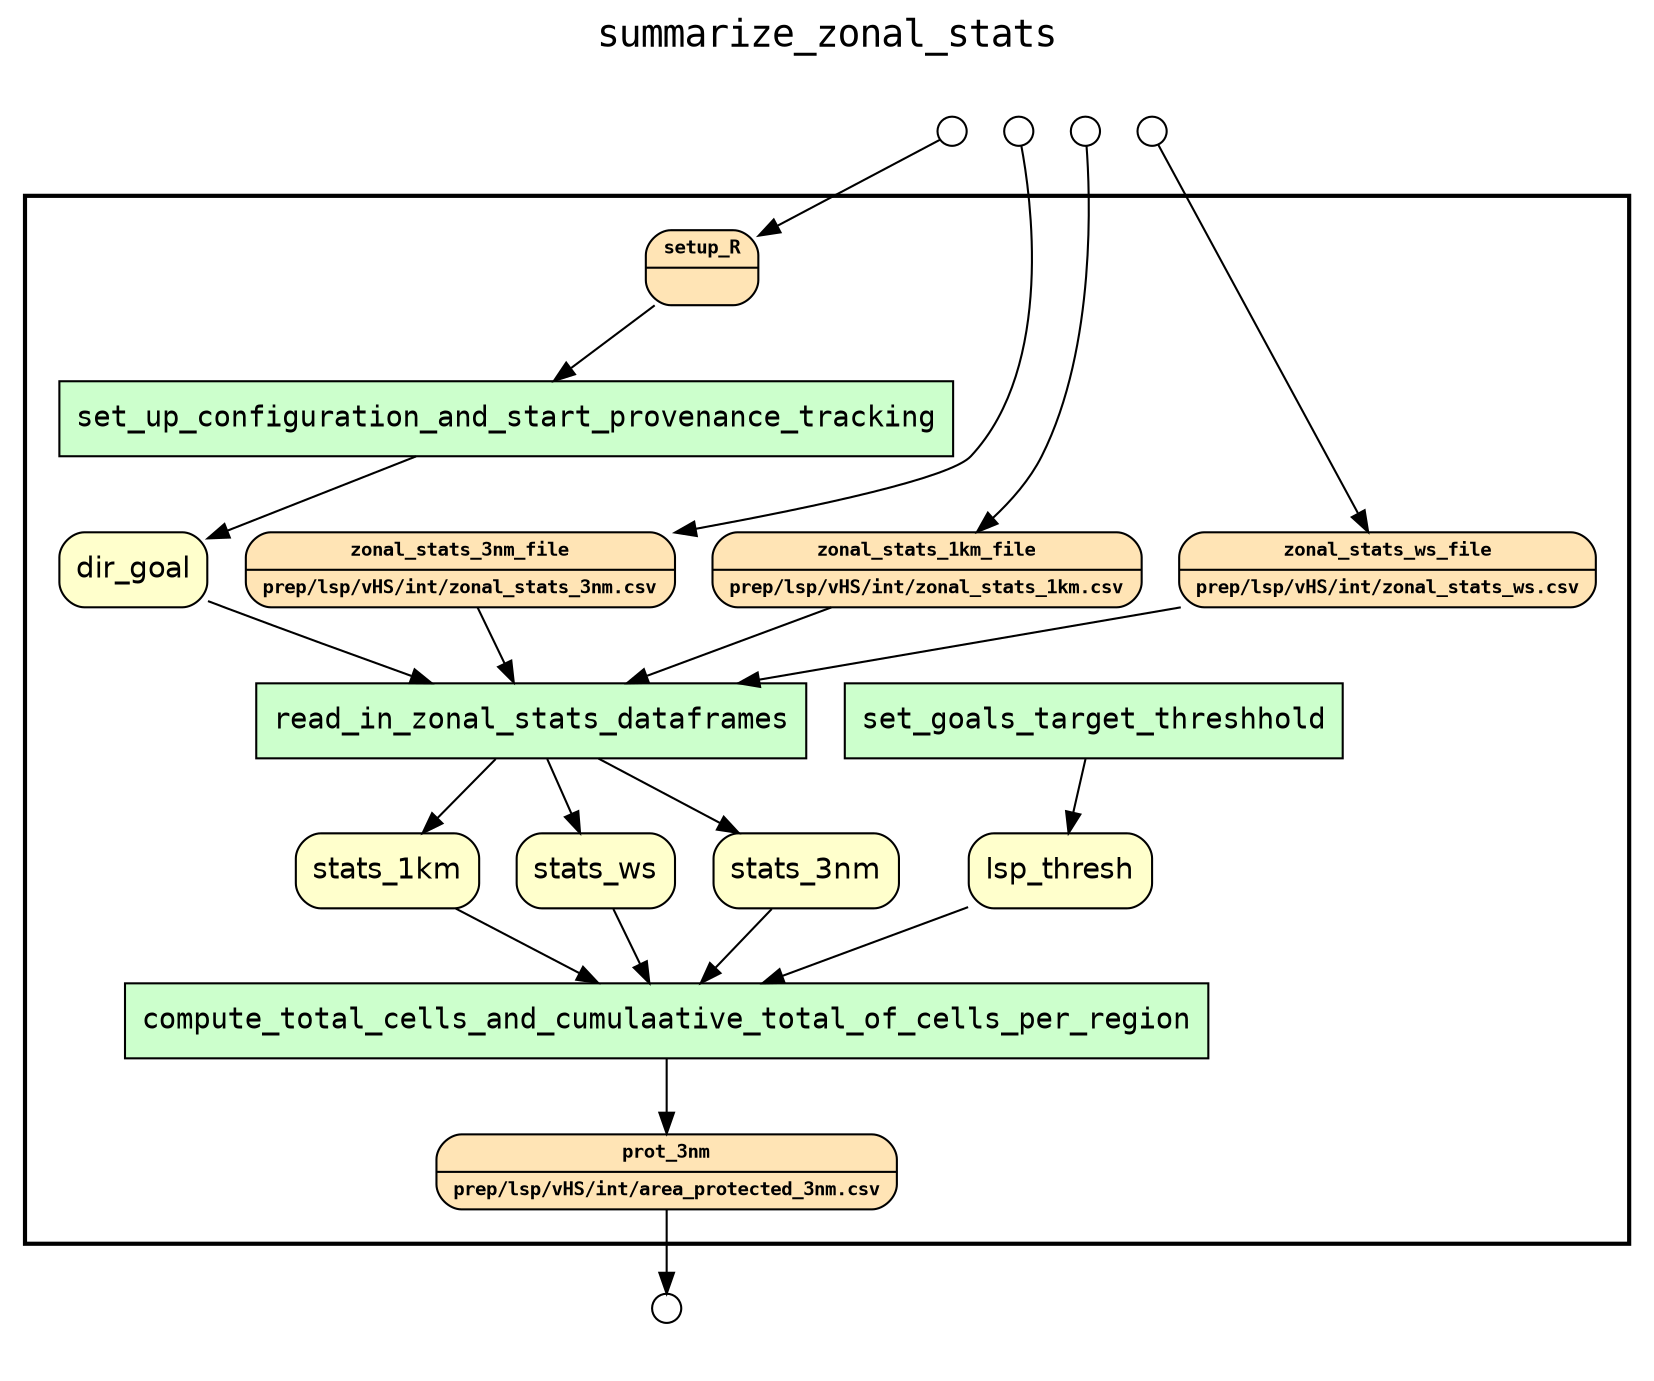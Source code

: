 
digraph yw_data_view {
rankdir=TB
fontname=Courier; fontsize=18; labelloc=t
label="summarize_zonal_stats"
subgraph cluster_workflow { label=""; color=black; penwidth=2
subgraph cluster_workflow_inner { label=""; color=white
node[shape=box style="filled" fillcolor="#CCFFCC" peripheries=1 fontname=Courier]
set_goals_target_threshhold
read_in_zonal_stats_dataframes
set_up_configuration_and_start_provenance_tracking
compute_total_cells_and_cumulaative_total_of_cells_per_region
node[shape=box style="filled" fillcolor="#CCFFCC" peripheries=1 fontname=Courier]
node[shape=box style="rounded,filled" fillcolor="#FFFFCC" peripheries=1 fontname=Helvetica]
dir_goal
stats_3nm
stats_1km
stats_ws
lsp_thresh
node[shape=box style="rounded,filled" fillcolor="#FFE4B5" peripheries=1 fontname="Courier-Bold" fontsize=9]
setup_R[shape=record rankdir=LR label="{<f0> setup_R |<f1>}"]
zonal_stats_3nm_file[shape=record rankdir=LR label="{<f0> zonal_stats_3nm_file |<f1>prep/lsp/vHS/int/zonal_stats_3nm.csv\l}"]
zonal_stats_1km_file[shape=record rankdir=LR label="{<f0> zonal_stats_1km_file |<f1>prep/lsp/vHS/int/zonal_stats_1km.csv\l}"]
zonal_stats_ws_file[shape=record rankdir=LR label="{<f0> zonal_stats_ws_file |<f1>prep/lsp/vHS/int/zonal_stats_ws.csv\l}"]
node[shape=box style="rounded,filled" fillcolor="#FFE4B5" peripheries=1 fontname="Courier-Bold" fontsize=9]
prot_3nm[shape=record rankdir=LR label="{<f0> prot_3nm |<f1>prep/lsp/vHS/int/area_protected_3nm.csv\l}"]
node[shape=box style="rounded,filled" fillcolor="#FFFFFF" peripheries=1 fontname=Helvetica]
}}
subgraph cluster_inflows { label=""; color=white; penwidth=2
subgraph cluster_inflows_inner { label=""; color=white
node[shape=circle fillcolor="#FFFFFF" peripheries=1 width=0.2]
setup_R_inflow [label=""]
zonal_stats_3nm_file_inflow [label=""]
zonal_stats_1km_file_inflow [label=""]
zonal_stats_ws_file_inflow [label=""]
}}
subgraph cluster_outflows { label=""; color=white; penwidth=2
subgraph cluster_outflows_inner { label=""; color=white
node[shape=circle fillcolor="#FFFFFF" peripheries=1 width=0.2]
prot_3nm_outflow [label=""]
}}
zonal_stats_ws_file -> read_in_zonal_stats_dataframes
stats_1km -> compute_total_cells_and_cumulaative_total_of_cells_per_region
stats_ws -> compute_total_cells_and_cumulaative_total_of_cells_per_region
setup_R -> set_up_configuration_and_start_provenance_tracking
lsp_thresh -> compute_total_cells_and_cumulaative_total_of_cells_per_region
zonal_stats_3nm_file -> read_in_zonal_stats_dataframes
dir_goal -> read_in_zonal_stats_dataframes
zonal_stats_1km_file -> read_in_zonal_stats_dataframes
stats_3nm -> compute_total_cells_and_cumulaative_total_of_cells_per_region
set_up_configuration_and_start_provenance_tracking -> dir_goal
read_in_zonal_stats_dataframes -> stats_3nm
read_in_zonal_stats_dataframes -> stats_1km
read_in_zonal_stats_dataframes -> stats_ws
set_goals_target_threshhold -> lsp_thresh
compute_total_cells_and_cumulaative_total_of_cells_per_region -> prot_3nm
setup_R_inflow -> setup_R
zonal_stats_3nm_file_inflow -> zonal_stats_3nm_file
zonal_stats_1km_file_inflow -> zonal_stats_1km_file
zonal_stats_ws_file_inflow -> zonal_stats_ws_file
prot_3nm -> prot_3nm_outflow
}


